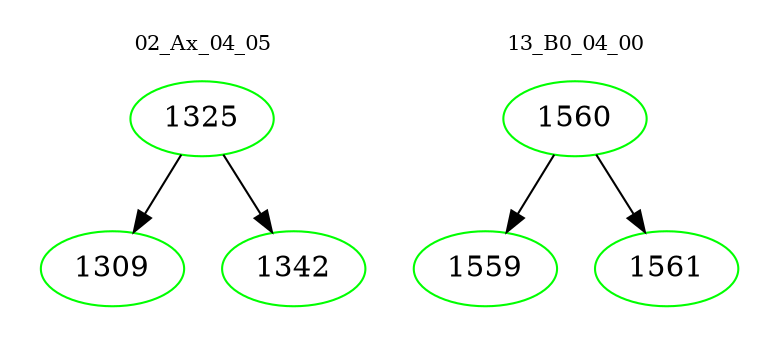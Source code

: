 digraph{
subgraph cluster_0 {
color = white
label = "02_Ax_04_05";
fontsize=10;
T0_1325 [label="1325", color="green"]
T0_1325 -> T0_1309 [color="black"]
T0_1309 [label="1309", color="green"]
T0_1325 -> T0_1342 [color="black"]
T0_1342 [label="1342", color="green"]
}
subgraph cluster_1 {
color = white
label = "13_B0_04_00";
fontsize=10;
T1_1560 [label="1560", color="green"]
T1_1560 -> T1_1559 [color="black"]
T1_1559 [label="1559", color="green"]
T1_1560 -> T1_1561 [color="black"]
T1_1561 [label="1561", color="green"]
}
}
